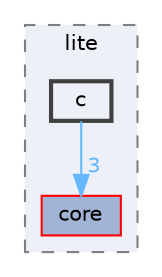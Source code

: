 digraph "Face_Access_inferencing/src/edge-impulse-sdk/tensorflow/lite/c"
{
 // LATEX_PDF_SIZE
  bgcolor="transparent";
  edge [fontname=Helvetica,fontsize=10,labelfontname=Helvetica,labelfontsize=10];
  node [fontname=Helvetica,fontsize=10,shape=box,height=0.2,width=0.4];
  compound=true
  subgraph clusterdir_9e2e44523d0e7057efff3aa2b83d3c03 {
    graph [ bgcolor="#edf0f7", pencolor="grey50", label="lite", fontname=Helvetica,fontsize=10 style="filled,dashed", URL="dir_9e2e44523d0e7057efff3aa2b83d3c03.html",tooltip=""]
  dir_b3c97cced610109df57eff930c6e0e69 [label="core", fillcolor="#a2b4d6", color="red", style="filled", URL="dir_b3c97cced610109df57eff930c6e0e69.html",tooltip=""];
  dir_a57dcf516eb6154e2b0d3794147c9f73 [label="c", fillcolor="#edf0f7", color="grey25", style="filled,bold", URL="dir_a57dcf516eb6154e2b0d3794147c9f73.html",tooltip=""];
  }
  dir_a57dcf516eb6154e2b0d3794147c9f73->dir_b3c97cced610109df57eff930c6e0e69 [headlabel="3", labeldistance=1.5 headhref="dir_000038_000072.html" href="dir_000038_000072.html" color="steelblue1" fontcolor="steelblue1"];
}
